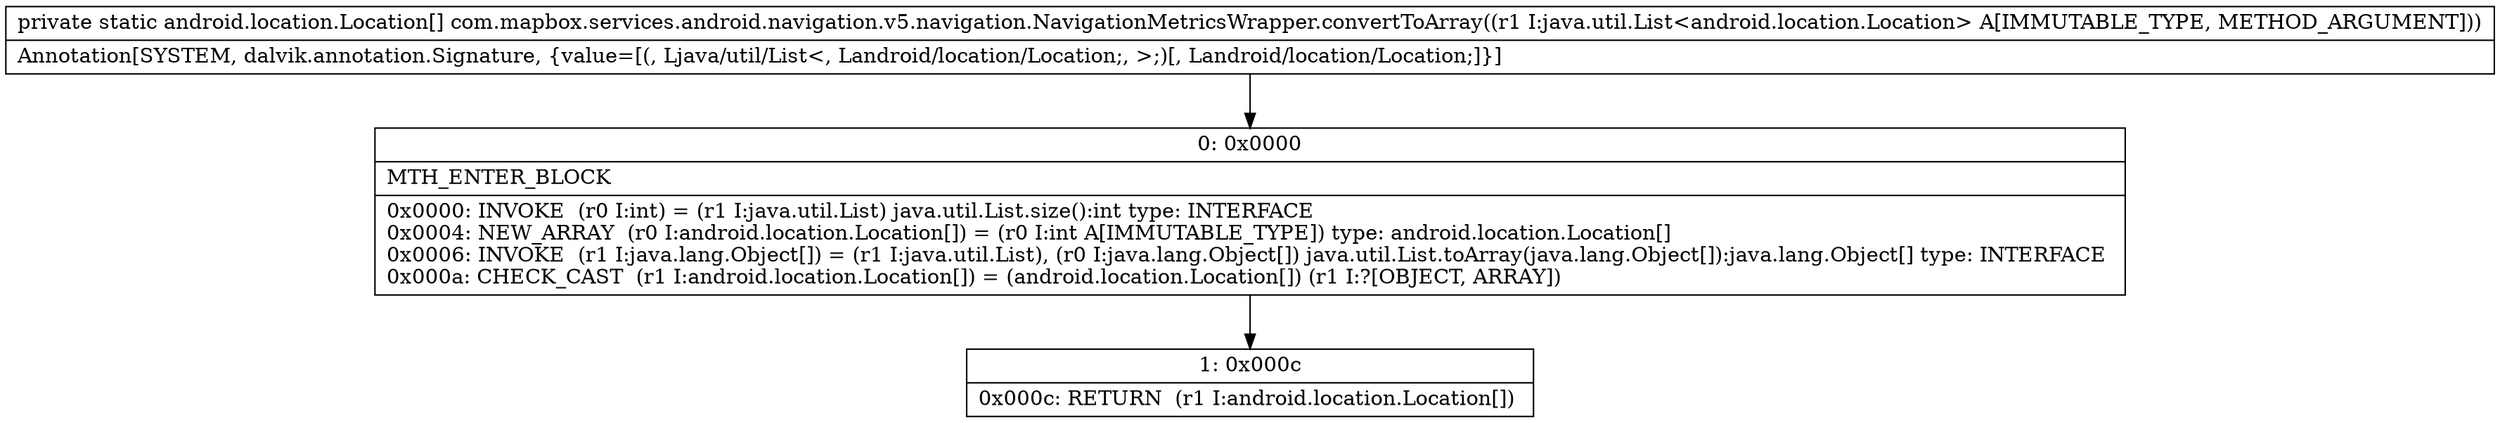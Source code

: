 digraph "CFG forcom.mapbox.services.android.navigation.v5.navigation.NavigationMetricsWrapper.convertToArray(Ljava\/util\/List;)[Landroid\/location\/Location;" {
Node_0 [shape=record,label="{0\:\ 0x0000|MTH_ENTER_BLOCK\l|0x0000: INVOKE  (r0 I:int) = (r1 I:java.util.List) java.util.List.size():int type: INTERFACE \l0x0004: NEW_ARRAY  (r0 I:android.location.Location[]) = (r0 I:int A[IMMUTABLE_TYPE]) type: android.location.Location[] \l0x0006: INVOKE  (r1 I:java.lang.Object[]) = (r1 I:java.util.List), (r0 I:java.lang.Object[]) java.util.List.toArray(java.lang.Object[]):java.lang.Object[] type: INTERFACE \l0x000a: CHECK_CAST  (r1 I:android.location.Location[]) = (android.location.Location[]) (r1 I:?[OBJECT, ARRAY]) \l}"];
Node_1 [shape=record,label="{1\:\ 0x000c|0x000c: RETURN  (r1 I:android.location.Location[]) \l}"];
MethodNode[shape=record,label="{private static android.location.Location[] com.mapbox.services.android.navigation.v5.navigation.NavigationMetricsWrapper.convertToArray((r1 I:java.util.List\<android.location.Location\> A[IMMUTABLE_TYPE, METHOD_ARGUMENT]))  | Annotation[SYSTEM, dalvik.annotation.Signature, \{value=[(, Ljava\/util\/List\<, Landroid\/location\/Location;, \>;)[, Landroid\/location\/Location;]\}]\l}"];
MethodNode -> Node_0;
Node_0 -> Node_1;
}

